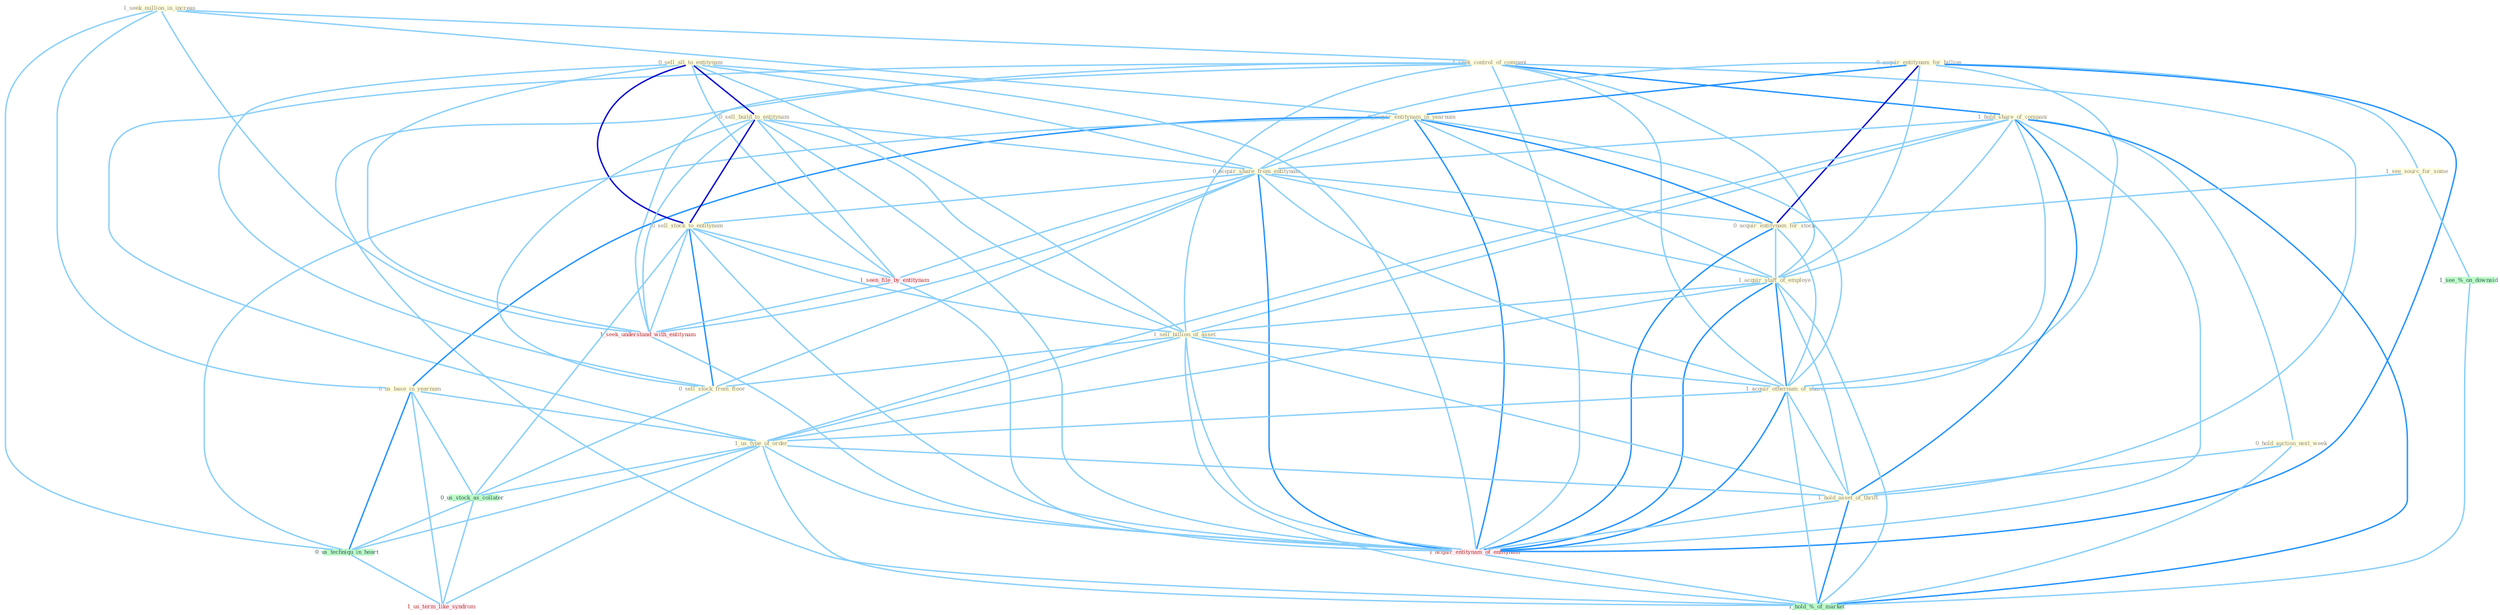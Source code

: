 Graph G{ 
    node
    [shape=polygon,style=filled,width=.5,height=.06,color="#BDFCC9",fixedsize=true,fontsize=4,
    fontcolor="#2f4f4f"];
    {node
    [color="#ffffe0", fontcolor="#8b7d6b"] "1_seek_million_in_increas " "1_seek_control_of_compani " "0_acquir_entitynam_for_billion " "1_hold_share_of_compani " "0_acquir_entitynam_in_yearnum " "1_see_sourc_for_some " "0_sell_all_to_entitynam " "0_sell_build_to_entitynam " "0_acquir_share_from_entitynam " "0_acquir_entitynam_for_stock " "0_sell_stock_to_entitynam " "1_acquir_staff_of_employe " "1_sell_billion_of_asset " "0_sell_stock_from_floor " "0_hold_auction_next_week " "0_us_base_in_yearnum " "1_acquir_othernum_of_share " "1_us_type_of_order " "1_hold_asset_of_thrift "}
{node [color="#fff0f5", fontcolor="#b22222"] "1_seen_file_by_entitynam " "1_seek_understand_with_entitynam " "1_acquir_entitynam_of_entitynam " "1_us_term_like_syndrom "}
edge [color="#B0E2FF"];

	"1_seek_million_in_increas " -- "1_seek_control_of_compani " [w="1", color="#87cefa" ];
	"1_seek_million_in_increas " -- "0_acquir_entitynam_in_yearnum " [w="1", color="#87cefa" ];
	"1_seek_million_in_increas " -- "0_us_base_in_yearnum " [w="1", color="#87cefa" ];
	"1_seek_million_in_increas " -- "1_seek_understand_with_entitynam " [w="1", color="#87cefa" ];
	"1_seek_million_in_increas " -- "0_us_techniqu_in_heart " [w="1", color="#87cefa" ];
	"1_seek_control_of_compani " -- "1_hold_share_of_compani " [w="2", color="#1e90ff" , len=0.8];
	"1_seek_control_of_compani " -- "1_acquir_staff_of_employe " [w="1", color="#87cefa" ];
	"1_seek_control_of_compani " -- "1_sell_billion_of_asset " [w="1", color="#87cefa" ];
	"1_seek_control_of_compani " -- "1_acquir_othernum_of_share " [w="1", color="#87cefa" ];
	"1_seek_control_of_compani " -- "1_us_type_of_order " [w="1", color="#87cefa" ];
	"1_seek_control_of_compani " -- "1_hold_asset_of_thrift " [w="1", color="#87cefa" ];
	"1_seek_control_of_compani " -- "1_seek_understand_with_entitynam " [w="1", color="#87cefa" ];
	"1_seek_control_of_compani " -- "1_acquir_entitynam_of_entitynam " [w="1", color="#87cefa" ];
	"1_seek_control_of_compani " -- "1_hold_%_of_market " [w="1", color="#87cefa" ];
	"0_acquir_entitynam_for_billion " -- "0_acquir_entitynam_in_yearnum " [w="2", color="#1e90ff" , len=0.8];
	"0_acquir_entitynam_for_billion " -- "1_see_sourc_for_some " [w="1", color="#87cefa" ];
	"0_acquir_entitynam_for_billion " -- "0_acquir_share_from_entitynam " [w="1", color="#87cefa" ];
	"0_acquir_entitynam_for_billion " -- "0_acquir_entitynam_for_stock " [w="3", color="#0000cd" , len=0.6];
	"0_acquir_entitynam_for_billion " -- "1_acquir_staff_of_employe " [w="1", color="#87cefa" ];
	"0_acquir_entitynam_for_billion " -- "1_acquir_othernum_of_share " [w="1", color="#87cefa" ];
	"0_acquir_entitynam_for_billion " -- "1_acquir_entitynam_of_entitynam " [w="2", color="#1e90ff" , len=0.8];
	"1_hold_share_of_compani " -- "0_acquir_share_from_entitynam " [w="1", color="#87cefa" ];
	"1_hold_share_of_compani " -- "1_acquir_staff_of_employe " [w="1", color="#87cefa" ];
	"1_hold_share_of_compani " -- "1_sell_billion_of_asset " [w="1", color="#87cefa" ];
	"1_hold_share_of_compani " -- "0_hold_auction_next_week " [w="1", color="#87cefa" ];
	"1_hold_share_of_compani " -- "1_acquir_othernum_of_share " [w="1", color="#87cefa" ];
	"1_hold_share_of_compani " -- "1_us_type_of_order " [w="1", color="#87cefa" ];
	"1_hold_share_of_compani " -- "1_hold_asset_of_thrift " [w="2", color="#1e90ff" , len=0.8];
	"1_hold_share_of_compani " -- "1_acquir_entitynam_of_entitynam " [w="1", color="#87cefa" ];
	"1_hold_share_of_compani " -- "1_hold_%_of_market " [w="2", color="#1e90ff" , len=0.8];
	"0_acquir_entitynam_in_yearnum " -- "0_acquir_share_from_entitynam " [w="1", color="#87cefa" ];
	"0_acquir_entitynam_in_yearnum " -- "0_acquir_entitynam_for_stock " [w="2", color="#1e90ff" , len=0.8];
	"0_acquir_entitynam_in_yearnum " -- "1_acquir_staff_of_employe " [w="1", color="#87cefa" ];
	"0_acquir_entitynam_in_yearnum " -- "0_us_base_in_yearnum " [w="2", color="#1e90ff" , len=0.8];
	"0_acquir_entitynam_in_yearnum " -- "1_acquir_othernum_of_share " [w="1", color="#87cefa" ];
	"0_acquir_entitynam_in_yearnum " -- "1_acquir_entitynam_of_entitynam " [w="2", color="#1e90ff" , len=0.8];
	"0_acquir_entitynam_in_yearnum " -- "0_us_techniqu_in_heart " [w="1", color="#87cefa" ];
	"1_see_sourc_for_some " -- "0_acquir_entitynam_for_stock " [w="1", color="#87cefa" ];
	"1_see_sourc_for_some " -- "1_see_%_on_downsid " [w="1", color="#87cefa" ];
	"0_sell_all_to_entitynam " -- "0_sell_build_to_entitynam " [w="3", color="#0000cd" , len=0.6];
	"0_sell_all_to_entitynam " -- "0_acquir_share_from_entitynam " [w="1", color="#87cefa" ];
	"0_sell_all_to_entitynam " -- "0_sell_stock_to_entitynam " [w="3", color="#0000cd" , len=0.6];
	"0_sell_all_to_entitynam " -- "1_sell_billion_of_asset " [w="1", color="#87cefa" ];
	"0_sell_all_to_entitynam " -- "0_sell_stock_from_floor " [w="1", color="#87cefa" ];
	"0_sell_all_to_entitynam " -- "1_seen_file_by_entitynam " [w="1", color="#87cefa" ];
	"0_sell_all_to_entitynam " -- "1_seek_understand_with_entitynam " [w="1", color="#87cefa" ];
	"0_sell_all_to_entitynam " -- "1_acquir_entitynam_of_entitynam " [w="1", color="#87cefa" ];
	"0_sell_build_to_entitynam " -- "0_acquir_share_from_entitynam " [w="1", color="#87cefa" ];
	"0_sell_build_to_entitynam " -- "0_sell_stock_to_entitynam " [w="3", color="#0000cd" , len=0.6];
	"0_sell_build_to_entitynam " -- "1_sell_billion_of_asset " [w="1", color="#87cefa" ];
	"0_sell_build_to_entitynam " -- "0_sell_stock_from_floor " [w="1", color="#87cefa" ];
	"0_sell_build_to_entitynam " -- "1_seen_file_by_entitynam " [w="1", color="#87cefa" ];
	"0_sell_build_to_entitynam " -- "1_seek_understand_with_entitynam " [w="1", color="#87cefa" ];
	"0_sell_build_to_entitynam " -- "1_acquir_entitynam_of_entitynam " [w="1", color="#87cefa" ];
	"0_acquir_share_from_entitynam " -- "0_acquir_entitynam_for_stock " [w="1", color="#87cefa" ];
	"0_acquir_share_from_entitynam " -- "0_sell_stock_to_entitynam " [w="1", color="#87cefa" ];
	"0_acquir_share_from_entitynam " -- "1_acquir_staff_of_employe " [w="1", color="#87cefa" ];
	"0_acquir_share_from_entitynam " -- "0_sell_stock_from_floor " [w="1", color="#87cefa" ];
	"0_acquir_share_from_entitynam " -- "1_acquir_othernum_of_share " [w="1", color="#87cefa" ];
	"0_acquir_share_from_entitynam " -- "1_seen_file_by_entitynam " [w="1", color="#87cefa" ];
	"0_acquir_share_from_entitynam " -- "1_seek_understand_with_entitynam " [w="1", color="#87cefa" ];
	"0_acquir_share_from_entitynam " -- "1_acquir_entitynam_of_entitynam " [w="2", color="#1e90ff" , len=0.8];
	"0_acquir_entitynam_for_stock " -- "1_acquir_staff_of_employe " [w="1", color="#87cefa" ];
	"0_acquir_entitynam_for_stock " -- "1_acquir_othernum_of_share " [w="1", color="#87cefa" ];
	"0_acquir_entitynam_for_stock " -- "1_acquir_entitynam_of_entitynam " [w="2", color="#1e90ff" , len=0.8];
	"0_sell_stock_to_entitynam " -- "1_sell_billion_of_asset " [w="1", color="#87cefa" ];
	"0_sell_stock_to_entitynam " -- "0_sell_stock_from_floor " [w="2", color="#1e90ff" , len=0.8];
	"0_sell_stock_to_entitynam " -- "1_seen_file_by_entitynam " [w="1", color="#87cefa" ];
	"0_sell_stock_to_entitynam " -- "0_us_stock_as_collater " [w="1", color="#87cefa" ];
	"0_sell_stock_to_entitynam " -- "1_seek_understand_with_entitynam " [w="1", color="#87cefa" ];
	"0_sell_stock_to_entitynam " -- "1_acquir_entitynam_of_entitynam " [w="1", color="#87cefa" ];
	"1_acquir_staff_of_employe " -- "1_sell_billion_of_asset " [w="1", color="#87cefa" ];
	"1_acquir_staff_of_employe " -- "1_acquir_othernum_of_share " [w="2", color="#1e90ff" , len=0.8];
	"1_acquir_staff_of_employe " -- "1_us_type_of_order " [w="1", color="#87cefa" ];
	"1_acquir_staff_of_employe " -- "1_hold_asset_of_thrift " [w="1", color="#87cefa" ];
	"1_acquir_staff_of_employe " -- "1_acquir_entitynam_of_entitynam " [w="2", color="#1e90ff" , len=0.8];
	"1_acquir_staff_of_employe " -- "1_hold_%_of_market " [w="1", color="#87cefa" ];
	"1_sell_billion_of_asset " -- "0_sell_stock_from_floor " [w="1", color="#87cefa" ];
	"1_sell_billion_of_asset " -- "1_acquir_othernum_of_share " [w="1", color="#87cefa" ];
	"1_sell_billion_of_asset " -- "1_us_type_of_order " [w="1", color="#87cefa" ];
	"1_sell_billion_of_asset " -- "1_hold_asset_of_thrift " [w="1", color="#87cefa" ];
	"1_sell_billion_of_asset " -- "1_acquir_entitynam_of_entitynam " [w="1", color="#87cefa" ];
	"1_sell_billion_of_asset " -- "1_hold_%_of_market " [w="1", color="#87cefa" ];
	"0_sell_stock_from_floor " -- "0_us_stock_as_collater " [w="1", color="#87cefa" ];
	"0_hold_auction_next_week " -- "1_hold_asset_of_thrift " [w="1", color="#87cefa" ];
	"0_hold_auction_next_week " -- "1_hold_%_of_market " [w="1", color="#87cefa" ];
	"0_us_base_in_yearnum " -- "1_us_type_of_order " [w="1", color="#87cefa" ];
	"0_us_base_in_yearnum " -- "0_us_stock_as_collater " [w="1", color="#87cefa" ];
	"0_us_base_in_yearnum " -- "0_us_techniqu_in_heart " [w="2", color="#1e90ff" , len=0.8];
	"0_us_base_in_yearnum " -- "1_us_term_like_syndrom " [w="1", color="#87cefa" ];
	"1_acquir_othernum_of_share " -- "1_us_type_of_order " [w="1", color="#87cefa" ];
	"1_acquir_othernum_of_share " -- "1_hold_asset_of_thrift " [w="1", color="#87cefa" ];
	"1_acquir_othernum_of_share " -- "1_acquir_entitynam_of_entitynam " [w="2", color="#1e90ff" , len=0.8];
	"1_acquir_othernum_of_share " -- "1_hold_%_of_market " [w="1", color="#87cefa" ];
	"1_us_type_of_order " -- "1_hold_asset_of_thrift " [w="1", color="#87cefa" ];
	"1_us_type_of_order " -- "0_us_stock_as_collater " [w="1", color="#87cefa" ];
	"1_us_type_of_order " -- "1_acquir_entitynam_of_entitynam " [w="1", color="#87cefa" ];
	"1_us_type_of_order " -- "0_us_techniqu_in_heart " [w="1", color="#87cefa" ];
	"1_us_type_of_order " -- "1_us_term_like_syndrom " [w="1", color="#87cefa" ];
	"1_us_type_of_order " -- "1_hold_%_of_market " [w="1", color="#87cefa" ];
	"1_hold_asset_of_thrift " -- "1_acquir_entitynam_of_entitynam " [w="1", color="#87cefa" ];
	"1_hold_asset_of_thrift " -- "1_hold_%_of_market " [w="2", color="#1e90ff" , len=0.8];
	"1_seen_file_by_entitynam " -- "1_seek_understand_with_entitynam " [w="1", color="#87cefa" ];
	"1_seen_file_by_entitynam " -- "1_acquir_entitynam_of_entitynam " [w="1", color="#87cefa" ];
	"0_us_stock_as_collater " -- "0_us_techniqu_in_heart " [w="1", color="#87cefa" ];
	"0_us_stock_as_collater " -- "1_us_term_like_syndrom " [w="1", color="#87cefa" ];
	"1_seek_understand_with_entitynam " -- "1_acquir_entitynam_of_entitynam " [w="1", color="#87cefa" ];
	"1_acquir_entitynam_of_entitynam " -- "1_hold_%_of_market " [w="1", color="#87cefa" ];
	"0_us_techniqu_in_heart " -- "1_us_term_like_syndrom " [w="1", color="#87cefa" ];
	"1_see_%_on_downsid " -- "1_hold_%_of_market " [w="1", color="#87cefa" ];
}